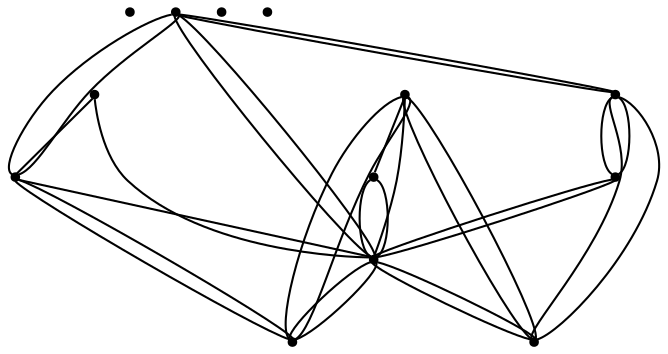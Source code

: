 graph {
  node [shape=point,comment="{\"directed\":false,\"doi\":\"10.1007/978-3-030-92931-2_24\",\"figure\":\"6\"}"]

  v0 [pos="1211.0540691516924,830.7138782280844"]
  v1 [pos="1042.1410393882843,706.3109695120485"]
  v2 [pos="953.2477062501267,766.7719401251221"]
  v3 [pos="936.9117463609088,841.8808319401013"]
  v4 [pos="876.7438132393934,607.5755183682911"]
  v5 [pos="915.7834135776795,714.5153009663702"]
  v6 [pos="874.0600640704533,749.4714605882015"]
  v7 [pos="866.6839030001231,813.723478510753"]
  v8 [pos="844.3553706270548,840.8307456798965"]
  v9 [pos="823.3843078978967,710.1636332431165"]
  v10 [pos="792.0386994386995,701.5852634029349"]
  v11 [pos="771.3561850519501,788.0479188135512"]
  v12 [pos="808.7920748978255,990.3102768282644"]

  v1 -- v3 [id="-47",pos="1042.1410393882843,706.3109695120485 988.1449345001096,780.6552199755099 988.1449345001096,780.6552199755099 988.1449345001096,780.6552199755099 984.5485007719516,785.2892327100798 984.5485007719516,785.2892327100798 984.5485007719516,785.2892327100798 952.1891816549186,826.9745541634586 952.1891816549186,826.9745541634586 952.1891816549186,826.9745541634586 948.5969447623286,831.6085033103901 948.5969447623286,831.6085033103901 948.5969447623286,831.6085033103901 936.9117463609088,841.8808319401013 936.9117463609088,841.8808319401013 936.9117463609088,841.8808319401013"]
  v11 -- v10 [id="-58",pos="771.3561850519501,788.0479188135512 777.0196238857961,751.7801369748587 777.0196238857961,751.7801369748587 777.0196238857961,751.7801369748587 777.036284051233,751.7134971298366 777.036284051233,751.7134971298366 777.036284051233,751.7134971298366 780.2742698688279,751.7342902875869 780.2742698688279,751.7342902875869 780.2742698688279,751.7342902875869 780.3117870352697,746.6168843260533 780.3117870352697,746.6168843260533 780.3117870352697,746.6168843260533 780.3159838708377,745.8751345243523 780.3159838708377,745.8751345243523 780.3159838708377,745.8751345243523 778.4365010089408,745.8626077595916 778.4365010089408,745.8626077595916 778.4365010089408,745.8626077595916 785.0000338953007,718.4085177138148 785.0000338953007,718.4085177138148 785.0000338953007,718.4085177138148 786.3669305221349,712.6993651895185 786.3669305221349,712.6993651895185 786.3669305221349,712.6993651895185 792.0386994386995,701.5852634029349 792.0386994386995,701.5852634029349 792.0386994386995,701.5852634029349"]
  v11 -- v6 [id="-95",pos="771.3561850519501,788.0479188135512 794.3973846163677,776.2629038544218 794.3973846163677,776.2629038544218 794.3973846163677,776.2629038544218 799.8899613718595,774.200057277741 799.8899613718595,774.200057277741 799.8899613718595,774.200057277741 836.7124879386906,760.3688557031866 836.7124879386906,760.3688557031866 836.7124879386906,760.3688557031866 842.2050011057647,758.3018759300112 842.2050011057647,758.3018759300112 842.2050011057647,758.3018759300112 858.2200620450702,752.2885201437056 858.2200620450702,752.2885201437056 858.2200620450702,752.2885201437056 862.3165550900045,752.317706869722 862.3165550900045,752.317706869722 862.3165550900045,752.317706869722 862.3248851727229,750.746647088271 862.3248851727229,750.746647088271 862.3248851727229,750.746647088271 874.0600640704533,749.4714605882015 874.0600640704533,749.4714605882015 874.0600640704533,749.4714605882015"]
  v11 -- v8 [id="-100",pos="771.3561850519501,788.0479188135512 802.0110802210085,806.59656010423 802.0110802210085,806.59656010423 802.0110802210085,806.59656010423 806.7702281667727,810.0344893608749 806.7702281667727,810.0344893608749 806.7702281667727,810.0344893608749 830.5406597053498,827.2245807575682 830.5406597053498,827.2245807575682 830.5406597053498,827.2245807575682 835.2914139799778,830.6583768177185 835.2914139799778,830.6583768177185 835.2914139799778,830.6583768177185 844.3553706270548,840.8307456798965 844.3553706270548,840.8307456798965 844.3553706270548,840.8307456798965"]
  v11 -- v10 [id="-111",pos="771.3561850519501,788.0479188135512 782.7205162976663,753.1386868688442 782.7205162976663,753.1386868688442 782.7205162976663,753.1386868688442 784.0874129245004,747.4295343445477 784.0874129245004,747.4295343445477 784.0874129245004,747.4295343445477 790.7051231427389,719.7670676078003 790.7051231427389,719.7670676078003 790.7051231427389,719.7670676078003 792.067822934005,714.057915083504 792.067822934005,714.057915083504 792.067822934005,714.057915083504 792.0386994386995,701.5852634029349 792.0386994386995,701.5852634029349 792.0386994386995,701.5852634029349"]
  v1 -- v4 [id="-147",pos="1042.1410393882843,706.3109695120485 977.743268309922,671.2807302915047 977.743268309922,671.2807302915047 977.743268309922,671.2807302915047 972.709164046032,668.2762143780568 972.709164046032,668.2762143780568 972.709164046032,668.2762143780568 911.4202307089201,631.6874421408229 911.4202307089201,631.6874421408229 911.4202307089201,631.6874421408229 906.3860628566126,628.6828626397366 906.3860628566126,628.6828626397366 906.3860628566126,628.6828626397366 876.7438132393934,607.5755183682911 876.7438132393934,607.5755183682911 876.7438132393934,607.5755183682911"]
  v10 -- v4 [id="-156",pos="792.0386994386995,701.5852634029349 798.5897054067727,689.9418581144774 798.5897054067727,689.9418581144774 798.5897054067727,689.9418581144774 820.9474566577733,665.1298344433835 820.9474566577733,665.1298344433835 820.9474566577733,665.1298344433835 824.8730240359357,660.7667050483118 824.8730240359357,660.7667050483118 824.8730240359357,660.7667050483118 876.7438132393934,607.5755183682911 876.7438132393934,607.5755183682911 876.7438132393934,607.5755183682911"]
  v1 -- v6 [id="-159",pos="1042.1410393882843,706.3109695120485 956.1356060340859,731.4188028768855 956.1356060340859,731.4188028768855 956.1356060340859,731.4188028768855 950.4555706232206,732.8773761260425 950.4555706232206,732.8773761260425 950.4555706232206,732.8773761260425 897.0887367165844,746.5835644035423 897.0887367165844,746.5835644035423 897.0887367165844,746.5835644035423 891.4128345528695,748.0420740650609 891.4128345528695,748.0420740650609 891.4128345528695,748.0420740650609 874.0600640704533,749.4714605882015 874.0600640704533,749.4714605882015 874.0600640704533,749.4714605882015"]
  v11 -- v6 [id="-160",pos="771.3561850519501,788.0479188135512 796.4602564749053,781.7470197264919 796.4602564749053,781.7470197264919 796.4602564749053,781.7470197264919 801.9486363948291,779.6883699339443 801.9486363948291,779.6883699339443 801.9486363948291,779.6883699339443 838.7794930443787,765.853035162895 838.7794930443787,765.853035162895 838.7794930443787,765.853035162895 844.2678093758847,763.7902521738528 844.2678093758847,763.7902521738528 844.2678093758847,763.7902521738528 874.0600640704533,749.4714605882015 874.0600640704533,749.4714605882015 874.0600640704533,749.4714605882015"]
  v1 -- v3 [id="-162",pos="1042.1410393882843,706.3109695120485 983.5149982191075,777.0546971275277 983.5149982191075,777.0546971275277 983.5149982191075,777.0546971275277 979.9186280793672,781.6885190991824 979.9186280793672,781.6885190991824 979.9186280793672,781.6885190991824 947.5593089623343,823.3781645119711 947.5593089623343,823.3781645119711 947.5593089623343,823.3781645119711 943.9712053168946,828.0121136589026 943.9712053168946,828.0121136589026 943.9712053168946,828.0121136589026 936.9117463609088,841.8808319401013 936.9117463609088,841.8808319401013 936.9117463609088,841.8808319401013"]
  v10 -- v9 [id="-165",pos="792.0386994386995,701.5852634029349 800.0482329435096,709.6531357852934 800.0482329435096,709.6531357852934 800.0482329435096,709.6531357852934 805.1157847151086,712.6118685991078 805.1157847151086,712.6118685991078 805.1157847151086,712.6118685991078 823.3843078978967,710.1636332431165 823.3843078978967,710.1636332431165 823.3843078978967,710.1636332431165"]
  v1 -- v4 [id="-166",pos="1042.1410393882843,706.3109695120485 980.7479482229833,666.2508209203819 980.7479482229833,666.2508209203819 980.7479482229833,666.2508209203819 975.7179772062437,663.246305006934 975.7179772062437,663.246305006934 975.7179772062437,663.246305006934 914.4248470335639,626.6616659661947 914.4248470335639,626.6616659661947 914.4248470335639,626.6616659661947 909.3907427696739,623.6571500527468 909.3907427696739,623.6571500527468 909.3907427696739,623.6571500527468 876.7438132393934,607.5755183682911 876.7438132393934,607.5755183682911 876.7438132393934,607.5755183682911"]
  v10 -- v4 [id="-167",pos="792.0386994386995,701.5852634029349 802.9404249456633,693.8632441857244 802.9404249456633,693.8632441857244 802.9404249456633,693.8632441857244 825.2981761966638,669.0554172987635 825.2981761966638,669.0554172987635 825.2981761966638,669.0554172987635 829.2278768219766,664.6881547071971 829.2278768219766,664.6881547071971 829.2278768219766,664.6881547071971 876.7438132393934,607.5755183682911 876.7438132393934,607.5755183682911 876.7438132393934,607.5755183682911"]
  v10 -- v9 [id="-168",pos="792.0386994386995,701.5852634029349 803.011198854561,704.602369668782 803.011198854561,704.602369668782 803.011198854561,704.602369668782 808.0746173790097,707.5569056984633 808.0746173790097,707.5569056984633 808.0746173790097,707.5569056984633 823.3843078978967,710.1636332431165 823.3843078978967,710.1636332431165 823.3843078978967,710.1636332431165"]
  v9 -- v6 [id="-170",pos="823.3843078978967,710.1636332431165 833.6161135273089,722.4716406310105 833.6161135273089,722.4716406310105 833.6161135273089,722.4716406310105 838.6877985460583,725.4304370324633 838.6877985460583,725.4304370324633 838.6877985460583,725.4304370324633 874.0600640704533,749.4714605882015 874.0600640704533,749.4714605882015 874.0600640704533,749.4714605882015"]
  v1 -- v5 [id="-178",pos="1042.1410393882843,706.3109695120485 954.6854085800675,725.7429702751002 954.6854085800675,725.7429702751002 954.6854085800675,725.7429702751002 949.0011763336342,727.2015435242572 949.0011763336342,727.2015435242572 949.0011763336342,727.2015435242572 915.7834135776795,714.5153009663702 915.7834135776795,714.5153009663702 915.7834135776795,714.5153009663702"]
  v9 -- v6 [id="-182",pos="823.3843078978967,710.1636332431165 830.6572808634078,727.5265399440166 830.6572808634078,727.5265399440166 830.6572808634078,727.5265399440166 835.7331627177252,730.4895331296024 835.7331627177252,730.4895331296024 835.7331627177252,730.4895331296024 874.0600640704533,749.4714605882015 874.0600640704533,749.4714605882015 874.0600640704533,749.4714605882015"]
  v8 -- v11 [id="-197",pos="844.3553706270548,840.8307456798965 831.8533790003053,835.4049396722206 831.8533790003053,835.4049396722206 831.8533790003053,835.4049396722206 827.0984278901092,831.9669468279374 827.0984278901092,831.9669468279374 827.0984278901092,831.9669468279374 803.3321295986824,814.7810522153771 803.3321295986824,814.7810522153771 803.3321295986824,814.7810522153771 798.5730452413359,811.3430593710938 798.5730452413359,811.3430593710938 798.5730452413359,811.3430593710938 771.3561850519501,788.0479188135512 771.3561850519501,788.0479188135512 771.3561850519501,788.0479188135512"]
  v8 -- v6 [id="-199",pos="844.3553706270548,840.8307456798965 845.3013755171464,828.4414573932434 845.3013755171464,828.4414573932434 845.3013755171464,828.4414573932434 847.1141541288782,822.8655209713528 847.1141541288782,822.8655209713528 847.1141541288782,822.8655209713528 856.5656185934062,793.7988484162631 856.5656185934062,793.7988484162631 856.5656185934062,793.7988484162631 858.3784607935556,788.2187787978778 858.3784607935556,788.2187787978778 858.3784607935556,788.2187787978778 874.0600640704533,749.4714605882015 874.0600640704533,749.4714605882015 874.0600640704533,749.4714605882015"]
  v8 -- v3 [id="-219",pos="844.3553706270548,840.8307456798965 857.165766079639,838.0428092627703 857.165766079639,838.0428092627703 857.165766079639,838.0428092627703 863.0333237342953,838.1094491077924 863.0333237342953,838.1094491077924 863.0333237342953,838.1094491077924 892.8756225135921,838.4511690764457 892.8756225135921,838.4511690764457 892.8756225135921,838.4511690764457 898.7473770038165,838.5178089214678 898.7473770038165,838.5178089214678 898.7473770038165,838.5178089214678 936.9117463609088,841.8808319401013 936.9117463609088,841.8808319401013 936.9117463609088,841.8808319401013"]
  v8 -- v3 [id="-225",pos="844.3553706270548,840.8307456798965 857.0990618294738,843.9061618101379 857.0990618294738,843.9061618101379 857.0990618294738,843.9061618101379 862.9666194841302,843.9686684586652 862.9666194841302,843.9686684586652 862.9666194841302,843.9686684586652 892.8131150989951,844.3103884273186 892.8131150989951,844.3103884273186 892.8131150989951,844.3103884273186 898.6806727536514,844.3770282723407 898.6806727536514,844.3770282723407 898.6806727536514,844.3770282723407 936.9117463609088,841.8808319401013 936.9117463609088,841.8808319401013 936.9117463609088,841.8808319401013"]
  v7 -- v6 [id="-229",pos="866.6839030001231,813.723478510753 862.1373629289318,795.6116048111959 862.1373629289318,795.6116048111959 862.1373629289318,795.6116048111959 863.9543383762317,790.0274019963158 863.9543383762317,790.0274019963158 863.9543383762317,790.0274019963158 874.0600640704533,749.4714605882015 874.0600640704533,749.4714605882015 874.0600640704533,749.4714605882015"]
  v7 -- v8 [id="-230",pos="866.6839030001231,813.723478510753 852.6858348759862,824.6742077574291 852.6858348759862,824.6742077574291 852.6858348759862,824.6742077574291 850.8771895114048,830.250017004043 850.8771895114048,830.250017004043 850.8771895114048,830.250017004043 844.3553706270548,840.8307456798965 844.3553706270548,840.8307456798965 844.3553706270548,840.8307456798965"]
  v6 -- v4 [id="-282",pos="874.0600640704533,749.4714605882015 871.555507062586,726.8722231450879 871.555507062586,726.8722231450879 871.555507062586,726.8722231450879 871.6638617263432,721.0131309694918 871.6638617263432,721.0131309694918 871.6638617263432,721.0131309694918 872.6098030280173,671.3307101752713 872.6098030280173,671.3307101752713 872.6098030280173,671.3307101752713 872.7182212801921,665.4715544120368 872.7182212801921,665.4715544120368 872.7182212801921,665.4715544120368 876.7438132393934,607.5755183682911 876.7438132393934,607.5755183682911 876.7438132393934,607.5755183682911"]
  v6 -- v5 [id="-450",pos="874.0600640704533,749.4714605882015 889.9584402632831,742.3621082667809 889.9584402632831,742.3621082667809 889.9584402632831,742.3621082667809 895.638539262566,740.9076046264802 895.638539262566,740.9076046264802 895.638539262566,740.9076046264802 915.7834135776795,714.5153009663702 915.7834135776795,714.5153009663702 915.7834135776795,714.5153009663702"]
  v6 -- v4 [id="-456",pos="874.0600640704533,749.4714605882015 877.4189314700919,726.9805764808872 877.4189314700919,726.9805764808872 877.4189314700919,726.9805764808872 877.5231528866988,721.1214843052911 877.5231528866988,721.1214843052911 877.5231528866988,721.1214843052911 878.4690941883729,671.4390635110706 878.4690941883729,671.4390635110706 878.4690941883729,671.4390635110706 878.5775124405477,665.579907747836 878.5775124405477,665.579907747836 878.5775124405477,665.579907747836 876.7438132393934,607.5755183682911 876.7438132393934,607.5755183682911 876.7438132393934,607.5755183682911"]
  v6 -- v3 [id="-478",pos="874.0600640704533,749.4714605882015 894.459164879523,774.2541703580024 894.459164879523,774.2541703580024 894.459164879523,774.2541703580024 897.7555248645647,779.1048897641708 897.7555248645647,779.1048897641708 897.7555248645647,779.1048897641708 920.4090894346958,812.4056088084211 920.4090894346958,812.4056088084211 920.4090894346958,812.4056088084211 923.7096462553055,817.2563282145895 923.7096462553055,817.2563282145895 923.7096462553055,817.2563282145895 936.9117463609088,841.8808319401013 936.9117463609088,841.8808319401013 936.9117463609088,841.8808319401013"]
  v6 -- v3 [id="-488",pos="874.0600640704533,749.4714605882015 889.6167161065746,777.5546867281084 889.6167161065746,777.5546867281084 889.6167161065746,777.5546867281084 892.9130760916162,782.4054061342769 892.9130760916162,782.4054061342769 892.9130760916162,782.4054061342769 915.5666406617473,815.7061251785271 915.5666406617473,815.7061251785271 915.5666406617473,815.7061251785271 918.867197482357,820.5568445846956 918.867197482357,820.5568445846956 918.867197482357,820.5568445846956 936.9117463609088,841.8808319401013 936.9117463609088,841.8808319401013 936.9117463609088,841.8808319401013"]
  v5 -- v6 [id="-719",pos="915.7834135776795,714.5153009663702 874.0600640704533,749.4714605882015 874.0600640704533,749.4714605882015 874.0600640704533,749.4714605882015"]
}